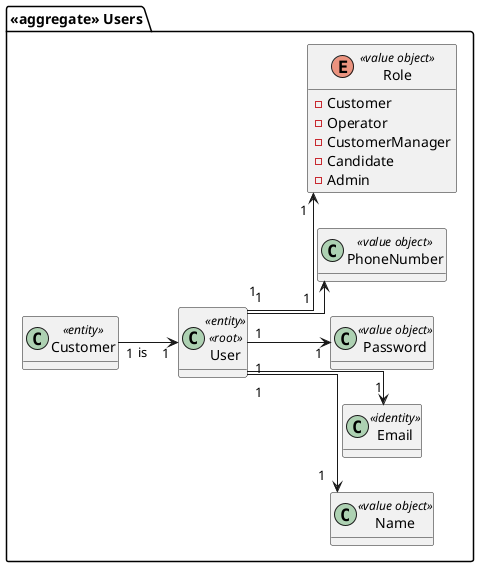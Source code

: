 @startuml Domain Model Jobs4U

skinparam Linetype ortho
hide methods
left to right direction

package "<<aggregate>> Users"{
    class User <<entity>> <<root>>{}
    class Name <<value object>>{}
    class Email <<identity>>{}
    class Password <<value object>>{}
    class PhoneNumber <<value object>>{}
    enum Role <<value object>>{
        - Customer
        - Operator
        - CustomerManager
        - Candidate
        - Admin
    }
     
    class Customer <<entity>>{}
}

Customer "1" --> "1" User: is

User "1" --> "1" Email
User "1" --> "1" Password
User "1" --> "1" Name
User "1" --> "1" PhoneNumber
User "1" --> "1" Role
@enduml